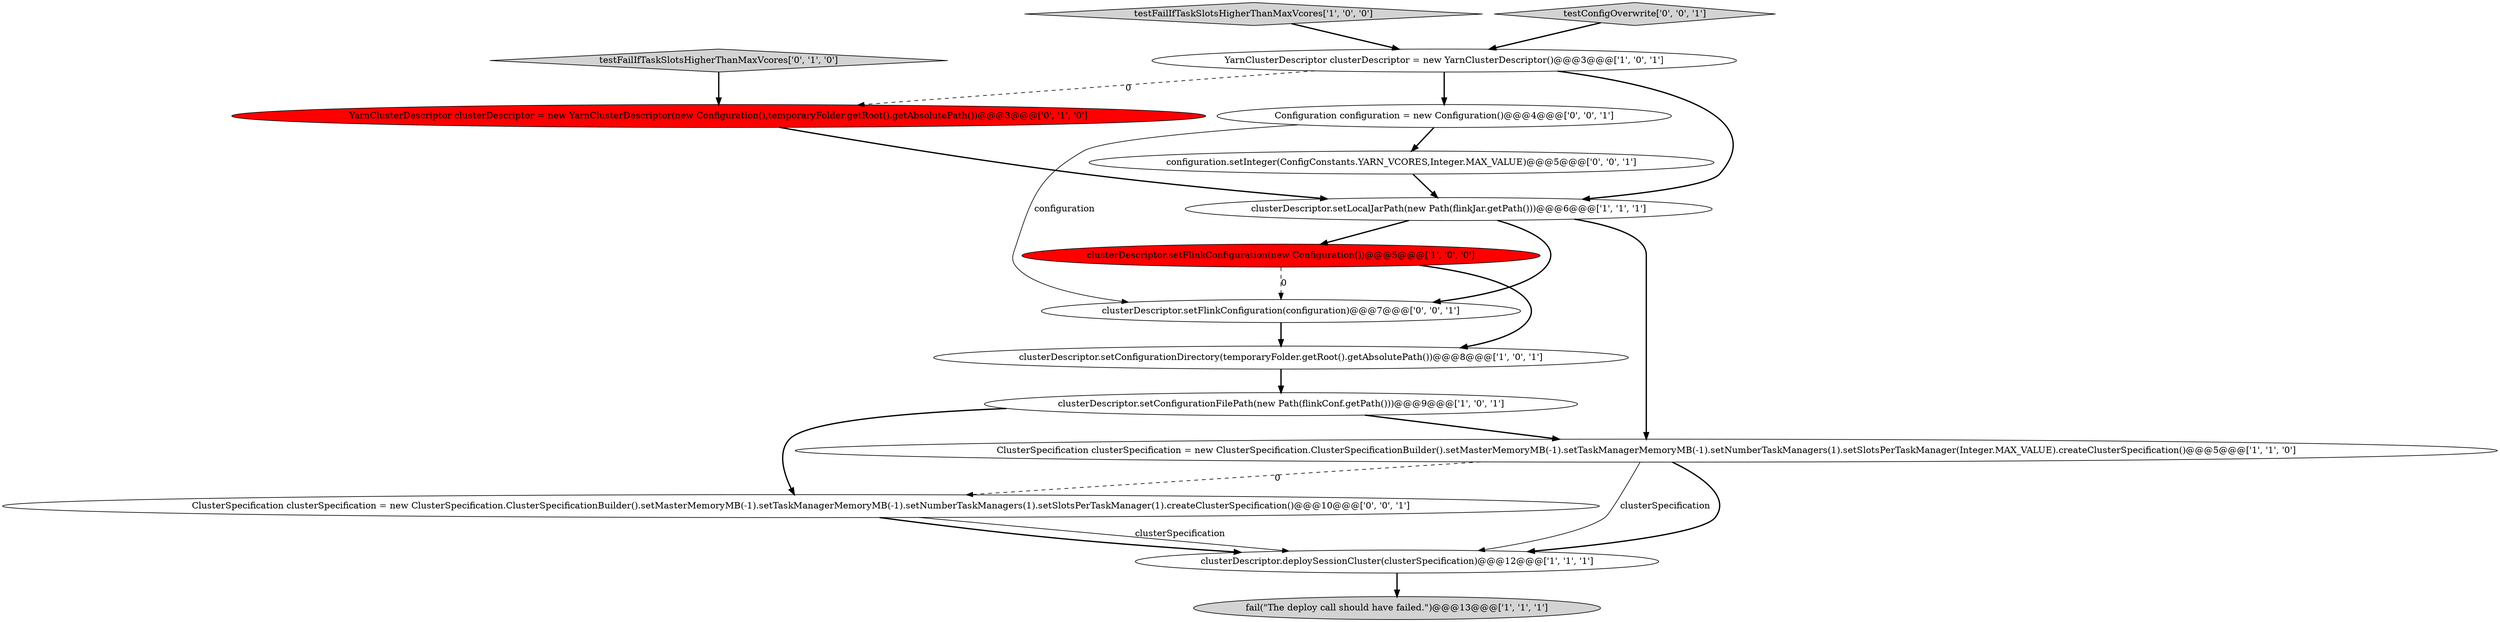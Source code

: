 digraph {
11 [style = filled, label = "Configuration configuration = new Configuration()@@@4@@@['0', '0', '1']", fillcolor = white, shape = ellipse image = "AAA0AAABBB3BBB"];
4 [style = filled, label = "testFailIfTaskSlotsHigherThanMaxVcores['1', '0', '0']", fillcolor = lightgray, shape = diamond image = "AAA0AAABBB1BBB"];
6 [style = filled, label = "clusterDescriptor.setFlinkConfiguration(new Configuration())@@@5@@@['1', '0', '0']", fillcolor = red, shape = ellipse image = "AAA1AAABBB1BBB"];
7 [style = filled, label = "clusterDescriptor.deploySessionCluster(clusterSpecification)@@@12@@@['1', '1', '1']", fillcolor = white, shape = ellipse image = "AAA0AAABBB1BBB"];
13 [style = filled, label = "testConfigOverwrite['0', '0', '1']", fillcolor = lightgray, shape = diamond image = "AAA0AAABBB3BBB"];
15 [style = filled, label = "clusterDescriptor.setFlinkConfiguration(configuration)@@@7@@@['0', '0', '1']", fillcolor = white, shape = ellipse image = "AAA0AAABBB3BBB"];
12 [style = filled, label = "configuration.setInteger(ConfigConstants.YARN_VCORES,Integer.MAX_VALUE)@@@5@@@['0', '0', '1']", fillcolor = white, shape = ellipse image = "AAA0AAABBB3BBB"];
0 [style = filled, label = "YarnClusterDescriptor clusterDescriptor = new YarnClusterDescriptor()@@@3@@@['1', '0', '1']", fillcolor = white, shape = ellipse image = "AAA0AAABBB1BBB"];
9 [style = filled, label = "YarnClusterDescriptor clusterDescriptor = new YarnClusterDescriptor(new Configuration(),temporaryFolder.getRoot().getAbsolutePath())@@@3@@@['0', '1', '0']", fillcolor = red, shape = ellipse image = "AAA1AAABBB2BBB"];
1 [style = filled, label = "clusterDescriptor.setConfigurationDirectory(temporaryFolder.getRoot().getAbsolutePath())@@@8@@@['1', '0', '1']", fillcolor = white, shape = ellipse image = "AAA0AAABBB1BBB"];
3 [style = filled, label = "ClusterSpecification clusterSpecification = new ClusterSpecification.ClusterSpecificationBuilder().setMasterMemoryMB(-1).setTaskManagerMemoryMB(-1).setNumberTaskManagers(1).setSlotsPerTaskManager(Integer.MAX_VALUE).createClusterSpecification()@@@5@@@['1', '1', '0']", fillcolor = white, shape = ellipse image = "AAA0AAABBB1BBB"];
5 [style = filled, label = "clusterDescriptor.setLocalJarPath(new Path(flinkJar.getPath()))@@@6@@@['1', '1', '1']", fillcolor = white, shape = ellipse image = "AAA0AAABBB1BBB"];
10 [style = filled, label = "testFailIfTaskSlotsHigherThanMaxVcores['0', '1', '0']", fillcolor = lightgray, shape = diamond image = "AAA0AAABBB2BBB"];
14 [style = filled, label = "ClusterSpecification clusterSpecification = new ClusterSpecification.ClusterSpecificationBuilder().setMasterMemoryMB(-1).setTaskManagerMemoryMB(-1).setNumberTaskManagers(1).setSlotsPerTaskManager(1).createClusterSpecification()@@@10@@@['0', '0', '1']", fillcolor = white, shape = ellipse image = "AAA0AAABBB3BBB"];
2 [style = filled, label = "clusterDescriptor.setConfigurationFilePath(new Path(flinkConf.getPath()))@@@9@@@['1', '0', '1']", fillcolor = white, shape = ellipse image = "AAA0AAABBB1BBB"];
8 [style = filled, label = "fail(\"The deploy call should have failed.\")@@@13@@@['1', '1', '1']", fillcolor = lightgray, shape = ellipse image = "AAA0AAABBB1BBB"];
5->3 [style = bold, label=""];
14->7 [style = solid, label="clusterSpecification"];
12->5 [style = bold, label=""];
2->3 [style = bold, label=""];
0->11 [style = bold, label=""];
5->15 [style = bold, label=""];
11->12 [style = bold, label=""];
7->8 [style = bold, label=""];
4->0 [style = bold, label=""];
14->7 [style = bold, label=""];
6->1 [style = bold, label=""];
5->6 [style = bold, label=""];
3->7 [style = bold, label=""];
6->15 [style = dashed, label="0"];
2->14 [style = bold, label=""];
9->5 [style = bold, label=""];
1->2 [style = bold, label=""];
10->9 [style = bold, label=""];
0->9 [style = dashed, label="0"];
3->14 [style = dashed, label="0"];
3->7 [style = solid, label="clusterSpecification"];
0->5 [style = bold, label=""];
11->15 [style = solid, label="configuration"];
13->0 [style = bold, label=""];
15->1 [style = bold, label=""];
}
